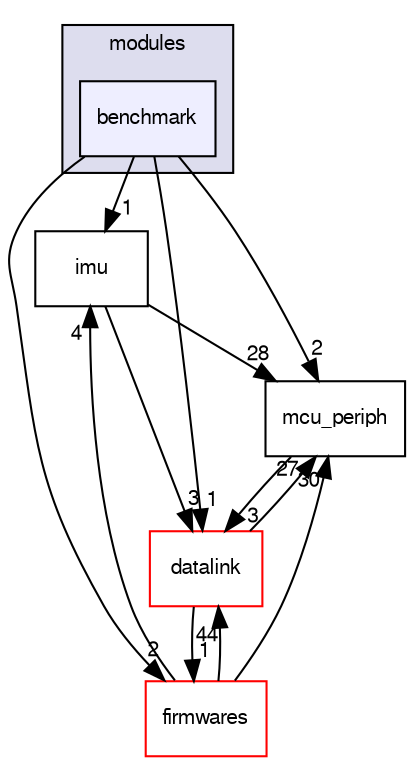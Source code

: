 digraph "sw/airborne/modules/benchmark" {
  compound=true
  node [ fontsize="10", fontname="FreeSans"];
  edge [ labelfontsize="10", labelfontname="FreeSans"];
  subgraph clusterdir_c2abcdd6ccb39c3582929c0e3f5651c2 {
    graph [ bgcolor="#ddddee", pencolor="black", label="modules" fontname="FreeSans", fontsize="10", URL="dir_c2abcdd6ccb39c3582929c0e3f5651c2.html"]
  dir_8d6f6e9d45d173b830508905ddd2e0a8 [shape=box, label="benchmark", style="filled", fillcolor="#eeeeff", pencolor="black", URL="dir_8d6f6e9d45d173b830508905ddd2e0a8.html"];
  }
  dir_fcd55c2d9795129c53a601ffc56fe50e [shape=box label="imu" URL="dir_fcd55c2d9795129c53a601ffc56fe50e.html"];
  dir_1ca43f6a116d741d80fb1d0555a2b198 [shape=box label="mcu_periph" URL="dir_1ca43f6a116d741d80fb1d0555a2b198.html"];
  dir_e7d2494544042a787a6ee70a779a5e07 [shape=box label="firmwares" fillcolor="white" style="filled" color="red" URL="dir_e7d2494544042a787a6ee70a779a5e07.html"];
  dir_164c7aa663179b26059278e7f36078da [shape=box label="datalink" fillcolor="white" style="filled" color="red" URL="dir_164c7aa663179b26059278e7f36078da.html"];
  dir_fcd55c2d9795129c53a601ffc56fe50e->dir_1ca43f6a116d741d80fb1d0555a2b198 [headlabel="28", labeldistance=1.5 headhref="dir_000164_000107.html"];
  dir_fcd55c2d9795129c53a601ffc56fe50e->dir_164c7aa663179b26059278e7f36078da [headlabel="3", labeldistance=1.5 headhref="dir_000164_000034.html"];
  dir_1ca43f6a116d741d80fb1d0555a2b198->dir_164c7aa663179b26059278e7f36078da [headlabel="3", labeldistance=1.5 headhref="dir_000107_000034.html"];
  dir_8d6f6e9d45d173b830508905ddd2e0a8->dir_fcd55c2d9795129c53a601ffc56fe50e [headlabel="1", labeldistance=1.5 headhref="dir_000113_000164.html"];
  dir_8d6f6e9d45d173b830508905ddd2e0a8->dir_1ca43f6a116d741d80fb1d0555a2b198 [headlabel="2", labeldistance=1.5 headhref="dir_000113_000107.html"];
  dir_8d6f6e9d45d173b830508905ddd2e0a8->dir_e7d2494544042a787a6ee70a779a5e07 [headlabel="2", labeldistance=1.5 headhref="dir_000113_000092.html"];
  dir_8d6f6e9d45d173b830508905ddd2e0a8->dir_164c7aa663179b26059278e7f36078da [headlabel="1", labeldistance=1.5 headhref="dir_000113_000034.html"];
  dir_e7d2494544042a787a6ee70a779a5e07->dir_fcd55c2d9795129c53a601ffc56fe50e [headlabel="4", labeldistance=1.5 headhref="dir_000092_000164.html"];
  dir_e7d2494544042a787a6ee70a779a5e07->dir_1ca43f6a116d741d80fb1d0555a2b198 [headlabel="30", labeldistance=1.5 headhref="dir_000092_000107.html"];
  dir_e7d2494544042a787a6ee70a779a5e07->dir_164c7aa663179b26059278e7f36078da [headlabel="44", labeldistance=1.5 headhref="dir_000092_000034.html"];
  dir_164c7aa663179b26059278e7f36078da->dir_1ca43f6a116d741d80fb1d0555a2b198 [headlabel="27", labeldistance=1.5 headhref="dir_000034_000107.html"];
  dir_164c7aa663179b26059278e7f36078da->dir_e7d2494544042a787a6ee70a779a5e07 [headlabel="1", labeldistance=1.5 headhref="dir_000034_000092.html"];
}
